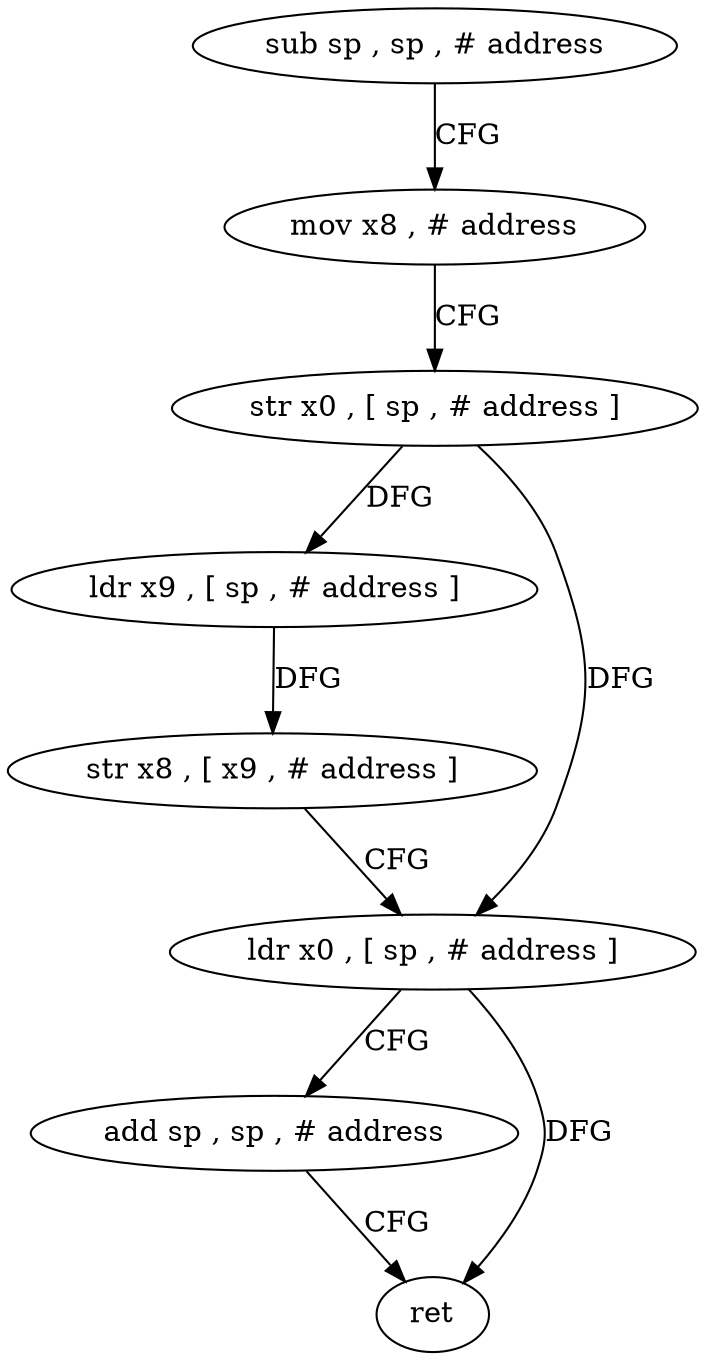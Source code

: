 digraph "func" {
"4213868" [label = "sub sp , sp , # address" ]
"4213872" [label = "mov x8 , # address" ]
"4213876" [label = "str x0 , [ sp , # address ]" ]
"4213880" [label = "ldr x9 , [ sp , # address ]" ]
"4213884" [label = "str x8 , [ x9 , # address ]" ]
"4213888" [label = "ldr x0 , [ sp , # address ]" ]
"4213892" [label = "add sp , sp , # address" ]
"4213896" [label = "ret" ]
"4213868" -> "4213872" [ label = "CFG" ]
"4213872" -> "4213876" [ label = "CFG" ]
"4213876" -> "4213880" [ label = "DFG" ]
"4213876" -> "4213888" [ label = "DFG" ]
"4213880" -> "4213884" [ label = "DFG" ]
"4213884" -> "4213888" [ label = "CFG" ]
"4213888" -> "4213892" [ label = "CFG" ]
"4213888" -> "4213896" [ label = "DFG" ]
"4213892" -> "4213896" [ label = "CFG" ]
}
